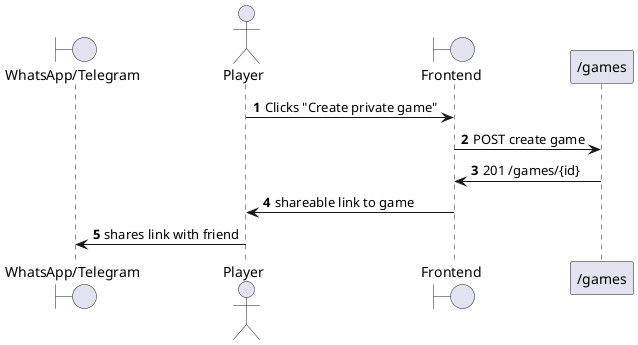 @startuml
autonumber
boundary messenger as "WhatsApp/Telegram"
actor Player as Player
boundary Frontend as Frontend
participant game_endpoint as "/games"

Player -> Frontend : Clicks "Create private game"
Frontend -> game_endpoint : POST create game
game_endpoint -> Frontend : 201 /games/{id}
Frontend -> Player : shareable link to game
Player -> messenger : shares link with friend
@enduml